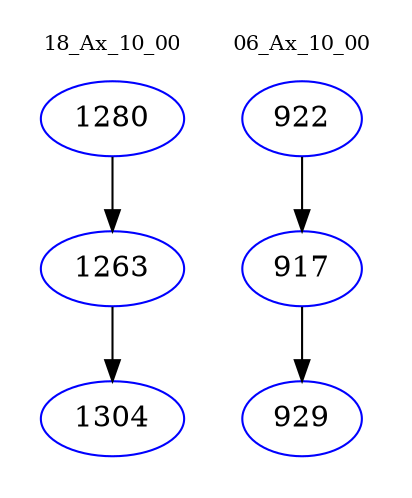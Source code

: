 digraph{
subgraph cluster_0 {
color = white
label = "18_Ax_10_00";
fontsize=10;
T0_1280 [label="1280", color="blue"]
T0_1280 -> T0_1263 [color="black"]
T0_1263 [label="1263", color="blue"]
T0_1263 -> T0_1304 [color="black"]
T0_1304 [label="1304", color="blue"]
}
subgraph cluster_1 {
color = white
label = "06_Ax_10_00";
fontsize=10;
T1_922 [label="922", color="blue"]
T1_922 -> T1_917 [color="black"]
T1_917 [label="917", color="blue"]
T1_917 -> T1_929 [color="black"]
T1_929 [label="929", color="blue"]
}
}
